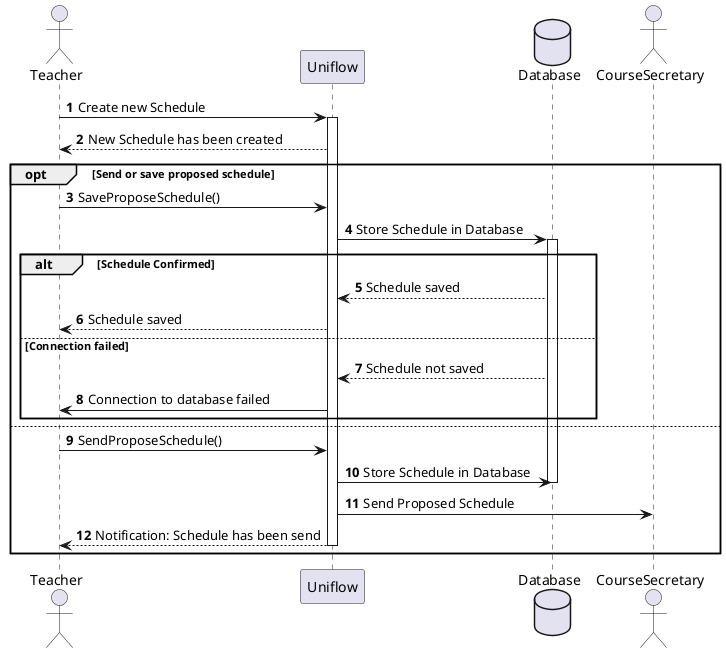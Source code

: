 @startuml Propose schedule

' autonumber
' actor Teacher
' Teacher -> System: Login

' activate System
' activate Database

' System -> Database: Verificer bruger
' alt succesfuldt login
'     Database --> System: Bruger ok
'     System -> Teacher: Menu

' else Bruger ikke fundet
'     Database --> System: Invalid bruger
'     System -> Teacher: Log ud

' end

' Teacher -> System:request course schedule change
' activate HR
' System -> HR: Request to HR
' HR -> System:Answer that request is received
' System->Teacher:Show new message in inbox

autonumber
actor Teacher
participant Uniflow
database Database
actor CourseSecretary

Teacher -> Uniflow : Create new Schedule
activate Uniflow
Uniflow --> Teacher : New Schedule has been created

opt Send or save proposed schedule
Teacher -> Uniflow: SaveProposeSchedule()

Uniflow -> Database: Store Schedule in Database
activate Database

alt Schedule Confirmed
Uniflow <-- Database: Schedule saved
Teacher <-- Uniflow: Schedule saved
else Connection failed
Uniflow <-- Database: Schedule not saved
Teacher <- Uniflow: Connection to database failed
end


else
Teacher -> Uniflow: SendProposeSchedule()
Uniflow -> Database: Store Schedule in Database
deactivate Database

Uniflow -> CourseSecretary: Send Proposed Schedule
Uniflow --> Teacher : Notification: Schedule has been send
deactivate Uniflow
end

@enduml